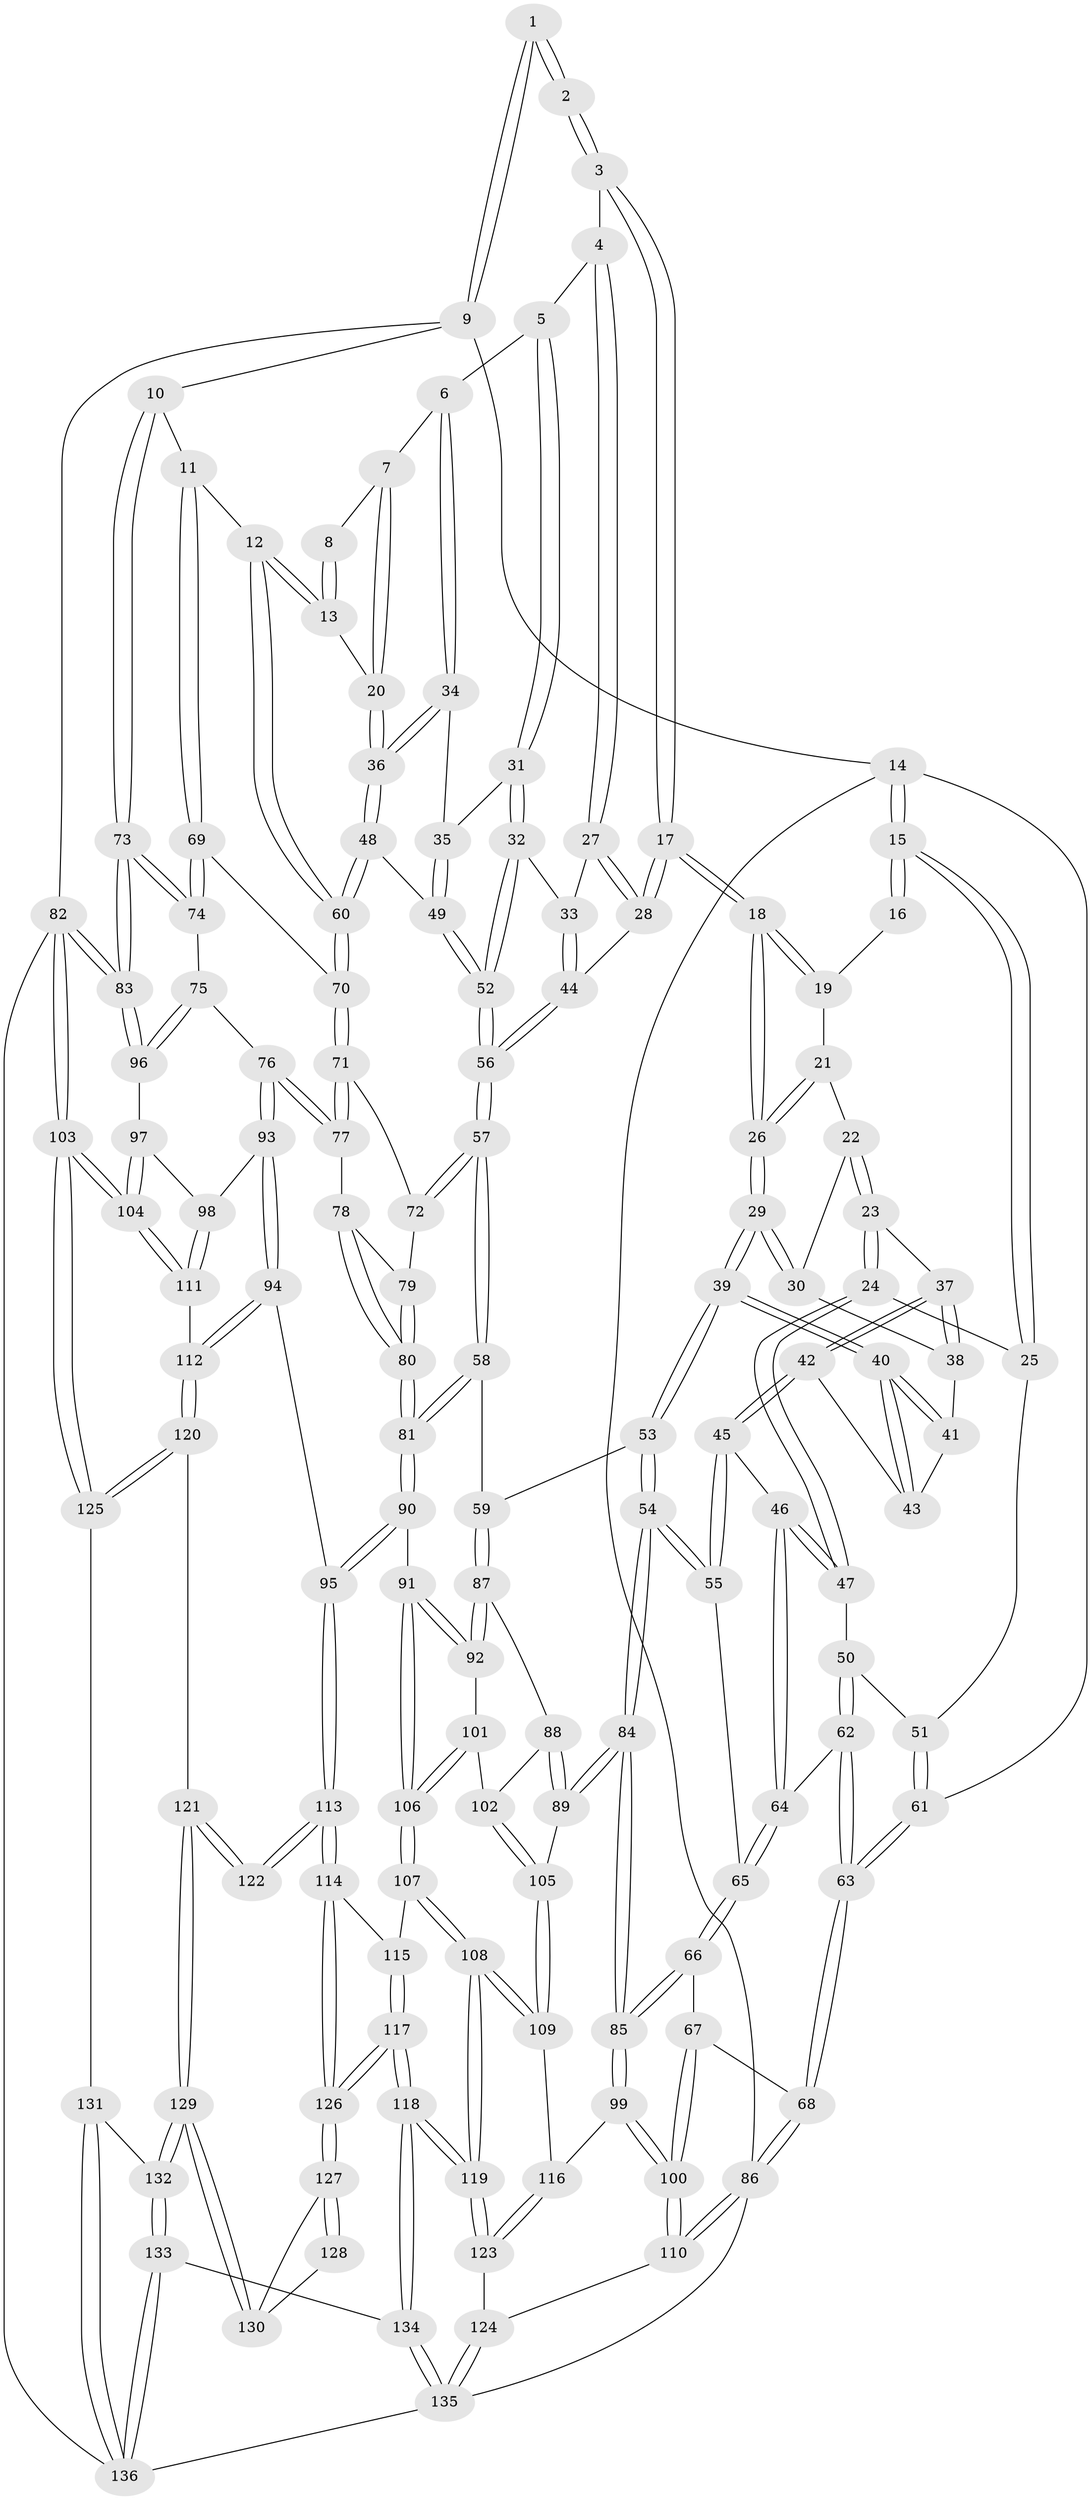 // coarse degree distribution, {4: 0.37894736842105264, 5: 0.4, 2: 0.031578947368421054, 7: 0.021052631578947368, 3: 0.08421052631578947, 6: 0.08421052631578947}
// Generated by graph-tools (version 1.1) at 2025/24/03/03/25 07:24:32]
// undirected, 136 vertices, 336 edges
graph export_dot {
graph [start="1"]
  node [color=gray90,style=filled];
  1 [pos="+0.8454304437385384+0"];
  2 [pos="+0.6435879088298053+0"];
  3 [pos="+0.6369603492592107+0"];
  4 [pos="+0.6520344709157808+0"];
  5 [pos="+0.7053958526550317+0.02941896880851881"];
  6 [pos="+0.768916761699658+0.0587089281785145"];
  7 [pos="+0.8105818237947514+0.025687175539272616"];
  8 [pos="+0.8445278539779676+0"];
  9 [pos="+1+0"];
  10 [pos="+1+0"];
  11 [pos="+1+0.04454199623600491"];
  12 [pos="+1+0.06667993373318329"];
  13 [pos="+0.8956729145086425+0.08419763810845207"];
  14 [pos="+0+0"];
  15 [pos="+0+0"];
  16 [pos="+0.34840149705898954+0"];
  17 [pos="+0.48093619321913156+0.0916285305806723"];
  18 [pos="+0.47140330543774517+0.09732542552119228"];
  19 [pos="+0.356719400117275+0"];
  20 [pos="+0.8619935971876653+0.11112510102559103"];
  21 [pos="+0.3395154923318721+0"];
  22 [pos="+0.3145180404861421+0.01760032311587468"];
  23 [pos="+0.18066437593921658+0.05053741705465199"];
  24 [pos="+0.11110863460930692+0.018454898295756656"];
  25 [pos="+0+0"];
  26 [pos="+0.42221286161858035+0.2183256273875358"];
  27 [pos="+0.6207198224514526+0.0454080282945514"];
  28 [pos="+0.5084205994654898+0.09238359350049949"];
  29 [pos="+0.4220558692047989+0.21878621946717092"];
  30 [pos="+0.31161163695237404+0.041454411253214425"];
  31 [pos="+0.7053028609178567+0.11168410878203512"];
  32 [pos="+0.6968758680891507+0.11830908558860631"];
  33 [pos="+0.6217704897893797+0.08251302796829033"];
  34 [pos="+0.7770811975187555+0.09095074834027249"];
  35 [pos="+0.7428358059273688+0.12030637938612815"];
  36 [pos="+0.8560904600346021+0.12141801103780174"];
  37 [pos="+0.2266834990405694+0.09507934249411887"];
  38 [pos="+0.29704041196691106+0.06176187557279781"];
  39 [pos="+0.4116765174576065+0.28979027774844485"];
  40 [pos="+0.30809357406841115+0.1614393180720642"];
  41 [pos="+0.29687520135703427+0.06374475355205424"];
  42 [pos="+0.23269668570187674+0.11491624013444288"];
  43 [pos="+0.2677331143926939+0.12992450458120589"];
  44 [pos="+0.603517284640945+0.12272473720556086"];
  45 [pos="+0.1872326657534419+0.19655078695346284"];
  46 [pos="+0.17934824352440318+0.19233571278441802"];
  47 [pos="+0.13664379220672707+0.1443381051775446"];
  48 [pos="+0.848777045873922+0.2130481446516055"];
  49 [pos="+0.7568370071015446+0.14847412961110307"];
  50 [pos="+0.06503807320483192+0.18820203223683532"];
  51 [pos="+0.04783098103561022+0.1756702330111451"];
  52 [pos="+0.637070621374254+0.24536232469339375"];
  53 [pos="+0.41339852861607906+0.31884690085643796"];
  54 [pos="+0.39733167492107185+0.3262461906561854"];
  55 [pos="+0.25703077344255865+0.2964557434036918"];
  56 [pos="+0.6295499221687223+0.2573515777046098"];
  57 [pos="+0.6210976377808021+0.29595758940503025"];
  58 [pos="+0.5602055457068045+0.3184309851856747"];
  59 [pos="+0.4491643745979445+0.3299302023161245"];
  60 [pos="+0.8503399985858696+0.22045993663897068"];
  61 [pos="+0+0.2743926725889863"];
  62 [pos="+0.06934693361988388+0.20566745573599532"];
  63 [pos="+0+0.2943875563236682"];
  64 [pos="+0.07885595372640593+0.2335705876758852"];
  65 [pos="+0.05381240511055105+0.3678088989493111"];
  66 [pos="+0.039892528986669486+0.37898579164632445"];
  67 [pos="+0+0.3950086350898173"];
  68 [pos="+0+0.41685577178281163"];
  69 [pos="+0.8574082328399774+0.2845319731371055"];
  70 [pos="+0.8519406439591581+0.2819140698620215"];
  71 [pos="+0.7584528572592801+0.31381850499817926"];
  72 [pos="+0.6755516941506612+0.30923150075384914"];
  73 [pos="+1+0.39759393875384497"];
  74 [pos="+0.9059004353762491+0.3204131969042101"];
  75 [pos="+0.8716541366100689+0.49248792783563544"];
  76 [pos="+0.7979568281504834+0.4928034090289213"];
  77 [pos="+0.7882737128904488+0.4855225320342906"];
  78 [pos="+0.7546697192735926+0.491504177987255"];
  79 [pos="+0.6935041764523058+0.4026538504180722"];
  80 [pos="+0.7049854088477039+0.5049678985924925"];
  81 [pos="+0.6651701599547327+0.5381415947265875"];
  82 [pos="+1+0.7613034953218804"];
  83 [pos="+1+0.42598695604836767"];
  84 [pos="+0.2677544690538948+0.5658069889094458"];
  85 [pos="+0.2651641999238873+0.5678067538069267"];
  86 [pos="+0+0.6783191317148825"];
  87 [pos="+0.5105084273858416+0.5166442514107737"];
  88 [pos="+0.43378546923017497+0.5710669708289342"];
  89 [pos="+0.2716415065907645+0.5671123581668558"];
  90 [pos="+0.6451434530502711+0.6048953851695563"];
  91 [pos="+0.6268414356282844+0.6015915408584078"];
  92 [pos="+0.5319129524313262+0.5527521423246365"];
  93 [pos="+0.7811213481288026+0.5950689216291859"];
  94 [pos="+0.7366319532233412+0.6225306047640348"];
  95 [pos="+0.6704651546942487+0.6367776073496647"];
  96 [pos="+0.913607587174557+0.5333848190106751"];
  97 [pos="+0.905826317950799+0.5688946929068055"];
  98 [pos="+0.8831571688102752+0.6141701049027998"];
  99 [pos="+0.24118480889977448+0.6110753775305466"];
  100 [pos="+0.19681087058848315+0.6520829335903402"];
  101 [pos="+0.46850335754141886+0.633246634073467"];
  102 [pos="+0.46115314974057064+0.6333747785015882"];
  103 [pos="+1+0.7640052104227251"];
  104 [pos="+1+0.7404245923798014"];
  105 [pos="+0.42657180005240025+0.6424000111037923"];
  106 [pos="+0.507105538876381+0.6883111322791688"];
  107 [pos="+0.5068158438816578+0.6970094450694081"];
  108 [pos="+0.4431061631378571+0.7525171849315809"];
  109 [pos="+0.4158342223438845+0.7145413578262544"];
  110 [pos="+0.1339373005710146+0.7248333779897373"];
  111 [pos="+0.8910606055978292+0.6541098325292434"];
  112 [pos="+0.8549754680372735+0.7191442159213423"];
  113 [pos="+0.6695370949459659+0.7049747077610511"];
  114 [pos="+0.6528008084626525+0.7360489305659299"];
  115 [pos="+0.5203164082183795+0.7078755100428074"];
  116 [pos="+0.3410236928382738+0.7012745524621503"];
  117 [pos="+0.5675514117053109+0.8925907937727041"];
  118 [pos="+0.5016970776467864+1"];
  119 [pos="+0.43138364896945053+0.9111161352432772"];
  120 [pos="+0.8498282343682083+0.7506576499115739"];
  121 [pos="+0.8187262454591209+0.7532270286443488"];
  122 [pos="+0.780068237928291+0.7471497842321733"];
  123 [pos="+0.3703089785440666+0.8764318222271664"];
  124 [pos="+0.17773653909124768+0.8156515256077064"];
  125 [pos="+0.9216399207109071+0.8534942192985042"];
  126 [pos="+0.63547390923555+0.8086555798793076"];
  127 [pos="+0.6941904545886557+0.8236271395606585"];
  128 [pos="+0.7599091959760229+0.780666853054756"];
  129 [pos="+0.7496928354525659+0.8436872510861019"];
  130 [pos="+0.7400528155570907+0.8385074249794627"];
  131 [pos="+0.9159871176114404+0.8614361847263102"];
  132 [pos="+0.8400822208054365+0.9515576387396933"];
  133 [pos="+0.7555388748577415+1"];
  134 [pos="+0.5157599833956734+1"];
  135 [pos="+0+1"];
  136 [pos="+1+1"];
  1 -- 2;
  1 -- 2;
  1 -- 9;
  1 -- 9;
  2 -- 3;
  2 -- 3;
  3 -- 4;
  3 -- 17;
  3 -- 17;
  4 -- 5;
  4 -- 27;
  4 -- 27;
  5 -- 6;
  5 -- 31;
  5 -- 31;
  6 -- 7;
  6 -- 34;
  6 -- 34;
  7 -- 8;
  7 -- 20;
  7 -- 20;
  8 -- 13;
  8 -- 13;
  9 -- 10;
  9 -- 14;
  9 -- 82;
  10 -- 11;
  10 -- 73;
  10 -- 73;
  11 -- 12;
  11 -- 69;
  11 -- 69;
  12 -- 13;
  12 -- 13;
  12 -- 60;
  12 -- 60;
  13 -- 20;
  14 -- 15;
  14 -- 15;
  14 -- 61;
  14 -- 86;
  15 -- 16;
  15 -- 16;
  15 -- 25;
  15 -- 25;
  16 -- 19;
  17 -- 18;
  17 -- 18;
  17 -- 28;
  17 -- 28;
  18 -- 19;
  18 -- 19;
  18 -- 26;
  18 -- 26;
  19 -- 21;
  20 -- 36;
  20 -- 36;
  21 -- 22;
  21 -- 26;
  21 -- 26;
  22 -- 23;
  22 -- 23;
  22 -- 30;
  23 -- 24;
  23 -- 24;
  23 -- 37;
  24 -- 25;
  24 -- 47;
  24 -- 47;
  25 -- 51;
  26 -- 29;
  26 -- 29;
  27 -- 28;
  27 -- 28;
  27 -- 33;
  28 -- 44;
  29 -- 30;
  29 -- 30;
  29 -- 39;
  29 -- 39;
  30 -- 38;
  31 -- 32;
  31 -- 32;
  31 -- 35;
  32 -- 33;
  32 -- 52;
  32 -- 52;
  33 -- 44;
  33 -- 44;
  34 -- 35;
  34 -- 36;
  34 -- 36;
  35 -- 49;
  35 -- 49;
  36 -- 48;
  36 -- 48;
  37 -- 38;
  37 -- 38;
  37 -- 42;
  37 -- 42;
  38 -- 41;
  39 -- 40;
  39 -- 40;
  39 -- 53;
  39 -- 53;
  40 -- 41;
  40 -- 41;
  40 -- 43;
  40 -- 43;
  41 -- 43;
  42 -- 43;
  42 -- 45;
  42 -- 45;
  44 -- 56;
  44 -- 56;
  45 -- 46;
  45 -- 55;
  45 -- 55;
  46 -- 47;
  46 -- 47;
  46 -- 64;
  46 -- 64;
  47 -- 50;
  48 -- 49;
  48 -- 60;
  48 -- 60;
  49 -- 52;
  49 -- 52;
  50 -- 51;
  50 -- 62;
  50 -- 62;
  51 -- 61;
  51 -- 61;
  52 -- 56;
  52 -- 56;
  53 -- 54;
  53 -- 54;
  53 -- 59;
  54 -- 55;
  54 -- 55;
  54 -- 84;
  54 -- 84;
  55 -- 65;
  56 -- 57;
  56 -- 57;
  57 -- 58;
  57 -- 58;
  57 -- 72;
  57 -- 72;
  58 -- 59;
  58 -- 81;
  58 -- 81;
  59 -- 87;
  59 -- 87;
  60 -- 70;
  60 -- 70;
  61 -- 63;
  61 -- 63;
  62 -- 63;
  62 -- 63;
  62 -- 64;
  63 -- 68;
  63 -- 68;
  64 -- 65;
  64 -- 65;
  65 -- 66;
  65 -- 66;
  66 -- 67;
  66 -- 85;
  66 -- 85;
  67 -- 68;
  67 -- 100;
  67 -- 100;
  68 -- 86;
  68 -- 86;
  69 -- 70;
  69 -- 74;
  69 -- 74;
  70 -- 71;
  70 -- 71;
  71 -- 72;
  71 -- 77;
  71 -- 77;
  72 -- 79;
  73 -- 74;
  73 -- 74;
  73 -- 83;
  73 -- 83;
  74 -- 75;
  75 -- 76;
  75 -- 96;
  75 -- 96;
  76 -- 77;
  76 -- 77;
  76 -- 93;
  76 -- 93;
  77 -- 78;
  78 -- 79;
  78 -- 80;
  78 -- 80;
  79 -- 80;
  79 -- 80;
  80 -- 81;
  80 -- 81;
  81 -- 90;
  81 -- 90;
  82 -- 83;
  82 -- 83;
  82 -- 103;
  82 -- 103;
  82 -- 136;
  83 -- 96;
  83 -- 96;
  84 -- 85;
  84 -- 85;
  84 -- 89;
  84 -- 89;
  85 -- 99;
  85 -- 99;
  86 -- 110;
  86 -- 110;
  86 -- 135;
  87 -- 88;
  87 -- 92;
  87 -- 92;
  88 -- 89;
  88 -- 89;
  88 -- 102;
  89 -- 105;
  90 -- 91;
  90 -- 95;
  90 -- 95;
  91 -- 92;
  91 -- 92;
  91 -- 106;
  91 -- 106;
  92 -- 101;
  93 -- 94;
  93 -- 94;
  93 -- 98;
  94 -- 95;
  94 -- 112;
  94 -- 112;
  95 -- 113;
  95 -- 113;
  96 -- 97;
  97 -- 98;
  97 -- 104;
  97 -- 104;
  98 -- 111;
  98 -- 111;
  99 -- 100;
  99 -- 100;
  99 -- 116;
  100 -- 110;
  100 -- 110;
  101 -- 102;
  101 -- 106;
  101 -- 106;
  102 -- 105;
  102 -- 105;
  103 -- 104;
  103 -- 104;
  103 -- 125;
  103 -- 125;
  104 -- 111;
  104 -- 111;
  105 -- 109;
  105 -- 109;
  106 -- 107;
  106 -- 107;
  107 -- 108;
  107 -- 108;
  107 -- 115;
  108 -- 109;
  108 -- 109;
  108 -- 119;
  108 -- 119;
  109 -- 116;
  110 -- 124;
  111 -- 112;
  112 -- 120;
  112 -- 120;
  113 -- 114;
  113 -- 114;
  113 -- 122;
  113 -- 122;
  114 -- 115;
  114 -- 126;
  114 -- 126;
  115 -- 117;
  115 -- 117;
  116 -- 123;
  116 -- 123;
  117 -- 118;
  117 -- 118;
  117 -- 126;
  117 -- 126;
  118 -- 119;
  118 -- 119;
  118 -- 134;
  118 -- 134;
  119 -- 123;
  119 -- 123;
  120 -- 121;
  120 -- 125;
  120 -- 125;
  121 -- 122;
  121 -- 122;
  121 -- 129;
  121 -- 129;
  123 -- 124;
  124 -- 135;
  124 -- 135;
  125 -- 131;
  126 -- 127;
  126 -- 127;
  127 -- 128;
  127 -- 128;
  127 -- 130;
  128 -- 130;
  129 -- 130;
  129 -- 130;
  129 -- 132;
  129 -- 132;
  131 -- 132;
  131 -- 136;
  131 -- 136;
  132 -- 133;
  132 -- 133;
  133 -- 134;
  133 -- 136;
  133 -- 136;
  134 -- 135;
  134 -- 135;
  135 -- 136;
}
